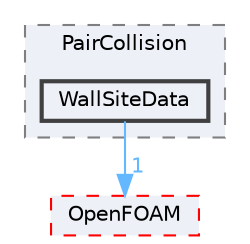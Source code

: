digraph "src/lagrangian/intermediate/submodels/Kinematic/CollisionModel/PairCollision/WallSiteData"
{
 // LATEX_PDF_SIZE
  bgcolor="transparent";
  edge [fontname=Helvetica,fontsize=10,labelfontname=Helvetica,labelfontsize=10];
  node [fontname=Helvetica,fontsize=10,shape=box,height=0.2,width=0.4];
  compound=true
  subgraph clusterdir_4348cf8d0fceec2d089699310dcaf53c {
    graph [ bgcolor="#edf0f7", pencolor="grey50", label="PairCollision", fontname=Helvetica,fontsize=10 style="filled,dashed", URL="dir_4348cf8d0fceec2d089699310dcaf53c.html",tooltip=""]
  dir_26631a6883229f153b4baa22fdd14d7b [label="WallSiteData", fillcolor="#edf0f7", color="grey25", style="filled,bold", URL="dir_26631a6883229f153b4baa22fdd14d7b.html",tooltip=""];
  }
  dir_c5473ff19b20e6ec4dfe5c310b3778a8 [label="OpenFOAM", fillcolor="#edf0f7", color="red", style="filled,dashed", URL="dir_c5473ff19b20e6ec4dfe5c310b3778a8.html",tooltip=""];
  dir_26631a6883229f153b4baa22fdd14d7b->dir_c5473ff19b20e6ec4dfe5c310b3778a8 [headlabel="1", labeldistance=1.5 headhref="dir_004367_002695.html" href="dir_004367_002695.html" color="steelblue1" fontcolor="steelblue1"];
}
